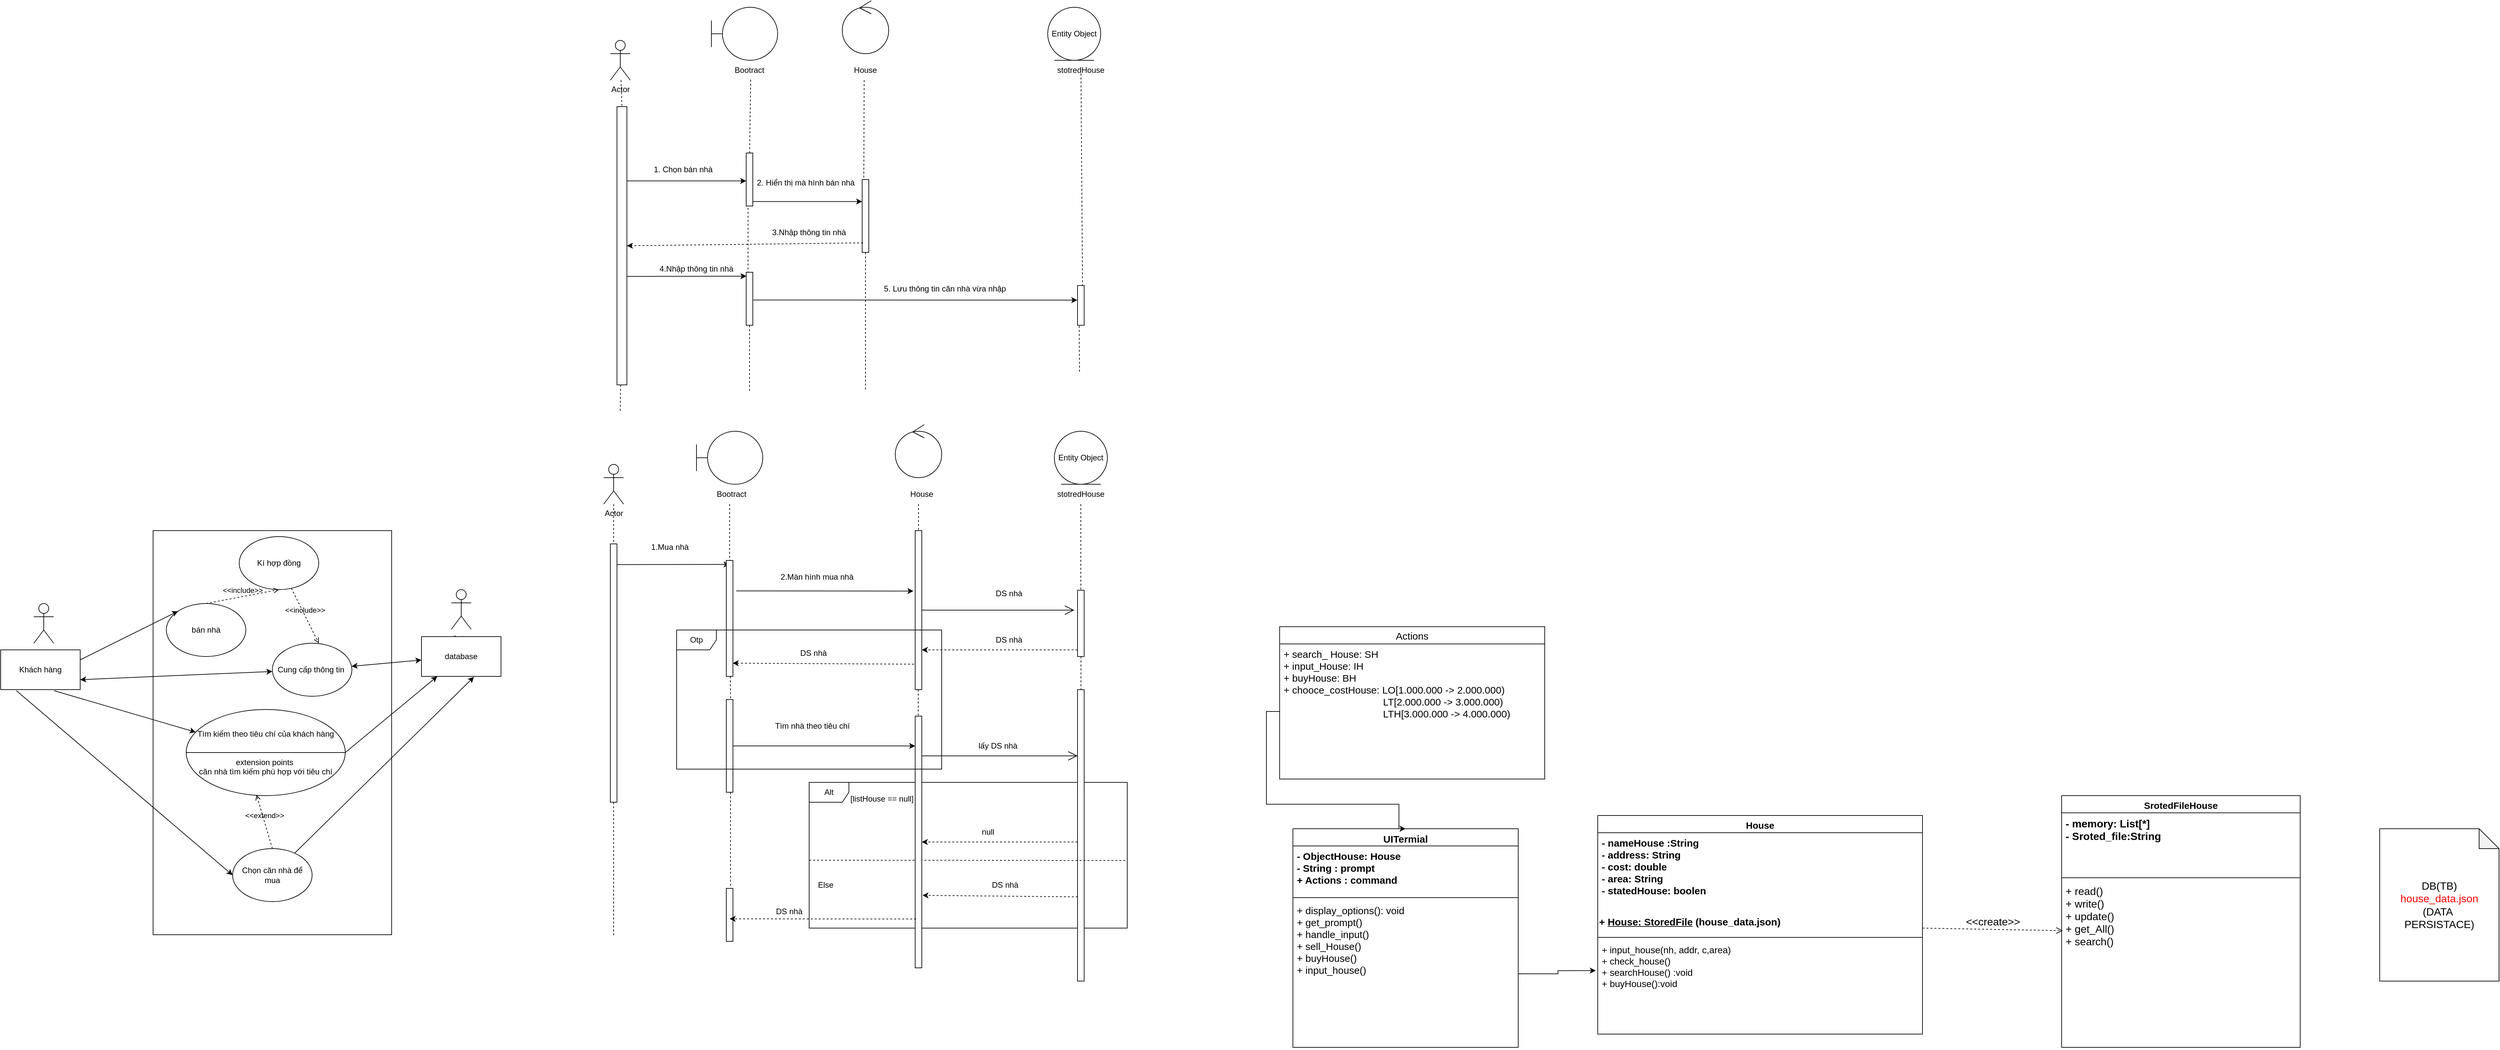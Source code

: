 <mxfile version="16.5.1" type="device"><diagram id="DfaEO_mbXWtg_4V5qBiW" name="Trang-1"><mxGraphModel dx="2692" dy="641" grid="1" gridSize="10" guides="1" tooltips="1" connect="1" arrows="1" fold="1" page="1" pageScale="1" pageWidth="827" pageHeight="1169" math="0" shadow="0"><root><mxCell id="0"/><mxCell id="1" parent="0"/><mxCell id="paZyV_p1-ubbJEvUTXRe-78" value="Alt" style="shape=umlFrame;whiteSpace=wrap;html=1;" parent="1" vertex="1"><mxGeometry x="200" y="1220" width="480" height="220" as="geometry"/></mxCell><mxCell id="5Yi783KH5otJPuICmE0c-2" style="edgeStyle=none;rounded=0;orthogonalLoop=1;jettySize=auto;html=1;entryX=0.25;entryY=0;entryDx=0;entryDy=0;dashed=1;endArrow=none;endFill=0;" parent="1" target="paZyV_p1-ubbJEvUTXRe-18" edge="1"><mxGeometry relative="1" as="geometry"><mxPoint x="283" y="160" as="sourcePoint"/></mxGeometry></mxCell><mxCell id="5Yi783KH5otJPuICmE0c-4" style="edgeStyle=none;rounded=0;orthogonalLoop=1;jettySize=auto;html=1;entryX=0.75;entryY=0;entryDx=0;entryDy=0;dashed=1;endArrow=none;endFill=0;" parent="1" target="paZyV_p1-ubbJEvUTXRe-28" edge="1"><mxGeometry relative="1" as="geometry"><mxPoint x="610.214" y="150" as="sourcePoint"/></mxGeometry></mxCell><mxCell id="5Yi783KH5otJPuICmE0c-1" style="rounded=0;orthogonalLoop=1;jettySize=auto;html=1;entryX=0.5;entryY=0;entryDx=0;entryDy=0;endArrow=none;endFill=0;dashed=1;" parent="1" source="paZyV_p1-ubbJEvUTXRe-4" target="paZyV_p1-ubbJEvUTXRe-5" edge="1"><mxGeometry relative="1" as="geometry"/></mxCell><mxCell id="paZyV_p1-ubbJEvUTXRe-4" value="Actor" style="shape=umlActor;verticalLabelPosition=bottom;verticalAlign=top;html=1;" parent="1" vertex="1"><mxGeometry x="-100" y="100" width="30" height="60" as="geometry"/></mxCell><mxCell id="5Yi783KH5otJPuICmE0c-24" style="edgeStyle=none;rounded=0;orthogonalLoop=1;jettySize=auto;html=1;dashed=1;startArrow=none;startFill=0;endArrow=none;endFill=0;" parent="1" source="paZyV_p1-ubbJEvUTXRe-5" edge="1"><mxGeometry relative="1" as="geometry"><mxPoint x="-85" y="660" as="targetPoint"/></mxGeometry></mxCell><mxCell id="paZyV_p1-ubbJEvUTXRe-5" value="" style="rounded=0;whiteSpace=wrap;html=1;" parent="1" vertex="1"><mxGeometry x="-90" y="200" width="15" height="420" as="geometry"/></mxCell><mxCell id="paZyV_p1-ubbJEvUTXRe-10" value="" style="endArrow=none;dashed=1;html=1;rounded=0;exitX=0.593;exitY=0.99;exitDx=0;exitDy=0;entryX=0.5;entryY=0;entryDx=0;entryDy=0;exitPerimeter=0;" parent="1" edge="1"><mxGeometry width="50" height="50" relative="1" as="geometry"><mxPoint x="111.8" y="159.2" as="sourcePoint"/><mxPoint x="110" y="280" as="targetPoint"/></mxGeometry></mxCell><mxCell id="paZyV_p1-ubbJEvUTXRe-14" value="" style="endArrow=classic;html=1;rounded=0;exitX=0.98;exitY=0.267;exitDx=0;exitDy=0;exitPerimeter=0;" parent="1" source="paZyV_p1-ubbJEvUTXRe-5" target="5Yi783KH5otJPuICmE0c-20" edge="1"><mxGeometry width="50" height="50" relative="1" as="geometry"><mxPoint x="310" y="320" as="sourcePoint"/><mxPoint x="90" y="309" as="targetPoint"/></mxGeometry></mxCell><mxCell id="paZyV_p1-ubbJEvUTXRe-15" value="1. Chọn bán nhà" style="text;html=1;strokeColor=none;fillColor=none;align=center;verticalAlign=middle;whiteSpace=wrap;rounded=0;" parent="1" vertex="1"><mxGeometry x="-40" y="280" width="100" height="30" as="geometry"/></mxCell><mxCell id="paZyV_p1-ubbJEvUTXRe-17" value="" style="endArrow=classic;html=1;rounded=0;exitX=0.92;exitY=0.915;exitDx=0;exitDy=0;entryX=0;entryY=0.302;entryDx=0;entryDy=0;exitPerimeter=0;entryPerimeter=0;" parent="1" source="5Yi783KH5otJPuICmE0c-20" target="paZyV_p1-ubbJEvUTXRe-18" edge="1"><mxGeometry width="50" height="50" relative="1" as="geometry"><mxPoint x="116.6" y="352.93" as="sourcePoint"/><mxPoint x="250" y="310" as="targetPoint"/></mxGeometry></mxCell><mxCell id="5Yi783KH5otJPuICmE0c-3" style="edgeStyle=none;rounded=0;orthogonalLoop=1;jettySize=auto;html=1;dashed=1;endArrow=none;endFill=0;" parent="1" source="paZyV_p1-ubbJEvUTXRe-18" edge="1"><mxGeometry relative="1" as="geometry"><mxPoint x="285" y="630" as="targetPoint"/></mxGeometry></mxCell><mxCell id="paZyV_p1-ubbJEvUTXRe-18" value="" style="rounded=0;whiteSpace=wrap;html=1;" parent="1" vertex="1"><mxGeometry x="280" y="310" width="10" height="110" as="geometry"/></mxCell><mxCell id="paZyV_p1-ubbJEvUTXRe-19" value="2. Hiển thị mà hình bán nhà" style="text;html=1;strokeColor=none;fillColor=none;align=center;verticalAlign=middle;whiteSpace=wrap;rounded=0;" parent="1" vertex="1"><mxGeometry x="120" y="300" width="150" height="30" as="geometry"/></mxCell><mxCell id="paZyV_p1-ubbJEvUTXRe-20" value="" style="endArrow=classic;html=1;rounded=0;exitX=0.14;exitY=0.869;exitDx=0;exitDy=0;exitPerimeter=0;dashed=1;entryX=1;entryY=0.5;entryDx=0;entryDy=0;" parent="1" source="paZyV_p1-ubbJEvUTXRe-18" target="paZyV_p1-ubbJEvUTXRe-5" edge="1"><mxGeometry width="50" height="50" relative="1" as="geometry"><mxPoint x="200" y="360" as="sourcePoint"/><mxPoint x="120" y="406" as="targetPoint"/></mxGeometry></mxCell><mxCell id="paZyV_p1-ubbJEvUTXRe-21" value="3.Nhập thông tin nhà" style="text;html=1;strokeColor=none;fillColor=none;align=center;verticalAlign=middle;whiteSpace=wrap;rounded=0;" parent="1" vertex="1"><mxGeometry x="140" y="375" width="120" height="30" as="geometry"/></mxCell><mxCell id="paZyV_p1-ubbJEvUTXRe-22" value="" style="endArrow=classic;html=1;rounded=0;exitX=0.98;exitY=0.61;exitDx=0;exitDy=0;exitPerimeter=0;entryX=0.04;entryY=0.533;entryDx=0;entryDy=0;entryPerimeter=0;" parent="1" source="paZyV_p1-ubbJEvUTXRe-5" edge="1"><mxGeometry width="50" height="50" relative="1" as="geometry"><mxPoint x="200" y="350" as="sourcePoint"/><mxPoint x="105.4" y="455.89" as="targetPoint"/></mxGeometry></mxCell><mxCell id="paZyV_p1-ubbJEvUTXRe-23" value="4.Nhập thông tin nhà" style="text;html=1;strokeColor=none;fillColor=none;align=center;verticalAlign=middle;whiteSpace=wrap;rounded=0;" parent="1" vertex="1"><mxGeometry x="-30" y="430" width="120" height="30" as="geometry"/></mxCell><mxCell id="paZyV_p1-ubbJEvUTXRe-24" value="" style="endArrow=classic;html=1;rounded=0;exitX=1.08;exitY=0.642;exitDx=0;exitDy=0;exitPerimeter=0;entryX=-0.04;entryY=0.367;entryDx=0;entryDy=0;entryPerimeter=0;" parent="1" target="paZyV_p1-ubbJEvUTXRe-28" edge="1"><mxGeometry width="50" height="50" relative="1" as="geometry"><mxPoint x="115.8" y="491.86" as="sourcePoint"/><mxPoint x="250" y="300" as="targetPoint"/></mxGeometry></mxCell><mxCell id="paZyV_p1-ubbJEvUTXRe-28" value="" style="rounded=0;whiteSpace=wrap;html=1;" parent="1" vertex="1"><mxGeometry x="605" y="470" width="10" height="60" as="geometry"/></mxCell><mxCell id="paZyV_p1-ubbJEvUTXRe-29" value="5. Lưu thông tin căn nhà vừa nhập" style="text;html=1;strokeColor=none;fillColor=none;align=center;verticalAlign=middle;whiteSpace=wrap;rounded=0;" parent="1" vertex="1"><mxGeometry x="300" y="460" width="210" height="30" as="geometry"/></mxCell><mxCell id="5Yi783KH5otJPuICmE0c-8" value="" style="edgeStyle=none;rounded=0;orthogonalLoop=1;jettySize=auto;html=1;dashed=1;endArrow=none;endFill=0;" parent="1" source="paZyV_p1-ubbJEvUTXRe-32" target="paZyV_p1-ubbJEvUTXRe-34" edge="1"><mxGeometry relative="1" as="geometry"/></mxCell><mxCell id="paZyV_p1-ubbJEvUTXRe-32" value="Actor" style="shape=umlActor;verticalLabelPosition=bottom;verticalAlign=top;html=1;" parent="1" vertex="1"><mxGeometry x="-110" y="740" width="30" height="60" as="geometry"/></mxCell><mxCell id="5Yi783KH5otJPuICmE0c-10" style="edgeStyle=none;rounded=0;orthogonalLoop=1;jettySize=auto;html=1;entryX=0.5;entryY=0;entryDx=0;entryDy=0;dashed=1;endArrow=none;endFill=0;" parent="1" target="paZyV_p1-ubbJEvUTXRe-36" edge="1"><mxGeometry relative="1" as="geometry"><mxPoint x="80" y="800" as="sourcePoint"/></mxGeometry></mxCell><mxCell id="5Yi783KH5otJPuICmE0c-9" style="edgeStyle=none;rounded=0;orthogonalLoop=1;jettySize=auto;html=1;dashed=1;endArrow=none;endFill=0;" parent="1" source="paZyV_p1-ubbJEvUTXRe-34" edge="1"><mxGeometry relative="1" as="geometry"><mxPoint x="-95" y="1450.8" as="targetPoint"/></mxGeometry></mxCell><mxCell id="paZyV_p1-ubbJEvUTXRe-34" value="" style="rounded=0;whiteSpace=wrap;html=1;" parent="1" vertex="1"><mxGeometry x="-100" y="860" width="10" height="390" as="geometry"/></mxCell><mxCell id="paZyV_p1-ubbJEvUTXRe-35" value="" style="endArrow=classic;html=1;rounded=0;exitX=0.94;exitY=0.08;exitDx=0;exitDy=0;exitPerimeter=0;" parent="1" source="paZyV_p1-ubbJEvUTXRe-34" edge="1"><mxGeometry width="50" height="50" relative="1" as="geometry"><mxPoint x="190" y="920" as="sourcePoint"/><mxPoint x="80" y="891" as="targetPoint"/></mxGeometry></mxCell><mxCell id="5Yi783KH5otJPuICmE0c-28" style="edgeStyle=none;rounded=0;orthogonalLoop=1;jettySize=auto;html=1;entryX=0.64;entryY=0.007;entryDx=0;entryDy=0;entryPerimeter=0;startArrow=none;startFill=0;endArrow=none;endFill=0;dashed=1;" parent="1" source="paZyV_p1-ubbJEvUTXRe-36" target="paZyV_p1-ubbJEvUTXRe-60" edge="1"><mxGeometry relative="1" as="geometry"/></mxCell><mxCell id="paZyV_p1-ubbJEvUTXRe-36" value="" style="rounded=0;whiteSpace=wrap;html=1;" parent="1" vertex="1"><mxGeometry x="75" y="885" width="10" height="175" as="geometry"/></mxCell><mxCell id="paZyV_p1-ubbJEvUTXRe-37" value="1.Mua nhà" style="text;html=1;strokeColor=none;fillColor=none;align=center;verticalAlign=middle;whiteSpace=wrap;rounded=0;" parent="1" vertex="1"><mxGeometry x="-40" y="850" width="60" height="30" as="geometry"/></mxCell><mxCell id="5Yi783KH5otJPuICmE0c-12" style="edgeStyle=none;rounded=0;orthogonalLoop=1;jettySize=auto;html=1;dashed=1;startArrow=none;startFill=0;endArrow=none;endFill=0;" parent="1" target="paZyV_p1-ubbJEvUTXRe-40" edge="1"><mxGeometry relative="1" as="geometry"><mxPoint x="365" y="800" as="sourcePoint"/></mxGeometry></mxCell><mxCell id="paZyV_p1-ubbJEvUTXRe-39" value="" style="endArrow=classic;html=1;rounded=0;entryX=-0.26;entryY=0.38;entryDx=0;entryDy=0;entryPerimeter=0;" parent="1" target="paZyV_p1-ubbJEvUTXRe-40" edge="1"><mxGeometry width="50" height="50" relative="1" as="geometry"><mxPoint x="90" y="931" as="sourcePoint"/><mxPoint x="280" y="950" as="targetPoint"/></mxGeometry></mxCell><mxCell id="5Yi783KH5otJPuICmE0c-14" style="edgeStyle=none;rounded=0;orthogonalLoop=1;jettySize=auto;html=1;dashed=1;startArrow=none;startFill=0;endArrow=classic;endFill=1;exitX=-0.18;exitY=0.84;exitDx=0;exitDy=0;exitPerimeter=0;entryX=0.96;entryY=0.886;entryDx=0;entryDy=0;entryPerimeter=0;" parent="1" source="paZyV_p1-ubbJEvUTXRe-40" target="paZyV_p1-ubbJEvUTXRe-36" edge="1"><mxGeometry relative="1" as="geometry"><mxPoint x="90" y="1046" as="targetPoint"/></mxGeometry></mxCell><mxCell id="5Yi783KH5otJPuICmE0c-30" style="edgeStyle=none;rounded=0;orthogonalLoop=1;jettySize=auto;html=1;entryX=0.46;entryY=-0.002;entryDx=0;entryDy=0;entryPerimeter=0;dashed=1;startArrow=none;startFill=0;endArrow=none;endFill=0;" parent="1" source="paZyV_p1-ubbJEvUTXRe-40" target="paZyV_p1-ubbJEvUTXRe-83" edge="1"><mxGeometry relative="1" as="geometry"/></mxCell><mxCell id="paZyV_p1-ubbJEvUTXRe-40" value="" style="rounded=0;whiteSpace=wrap;html=1;" parent="1" vertex="1"><mxGeometry x="360" y="840" width="10" height="240" as="geometry"/></mxCell><mxCell id="paZyV_p1-ubbJEvUTXRe-41" value="2.Màn hình mua nhà" style="text;html=1;strokeColor=none;fillColor=none;align=center;verticalAlign=middle;whiteSpace=wrap;rounded=0;" parent="1" vertex="1"><mxGeometry x="152.5" y="895" width="117.5" height="30" as="geometry"/></mxCell><mxCell id="5Yi783KH5otJPuICmE0c-16" style="edgeStyle=none;rounded=0;orthogonalLoop=1;jettySize=auto;html=1;entryX=0.5;entryY=0;entryDx=0;entryDy=0;entryPerimeter=0;dashed=1;startArrow=none;startFill=0;endArrow=none;endFill=0;" parent="1" target="paZyV_p1-ubbJEvUTXRe-47" edge="1"><mxGeometry relative="1" as="geometry"><mxPoint x="610" y="800" as="sourcePoint"/></mxGeometry></mxCell><mxCell id="5Yi783KH5otJPuICmE0c-11" style="edgeStyle=none;rounded=0;orthogonalLoop=1;jettySize=auto;html=1;entryX=1;entryY=0.75;entryDx=0;entryDy=0;dashed=1;endArrow=classic;endFill=1;" parent="1" source="paZyV_p1-ubbJEvUTXRe-47" target="paZyV_p1-ubbJEvUTXRe-40" edge="1"><mxGeometry relative="1" as="geometry"/></mxCell><mxCell id="5Yi783KH5otJPuICmE0c-29" style="edgeStyle=none;rounded=0;orthogonalLoop=1;jettySize=auto;html=1;entryX=0.52;entryY=0.004;entryDx=0;entryDy=0;entryPerimeter=0;dashed=1;startArrow=none;startFill=0;endArrow=none;endFill=0;" parent="1" source="paZyV_p1-ubbJEvUTXRe-47" target="paZyV_p1-ubbJEvUTXRe-75" edge="1"><mxGeometry relative="1" as="geometry"/></mxCell><mxCell id="paZyV_p1-ubbJEvUTXRe-47" value="" style="html=1;points=[];perimeter=orthogonalPerimeter;" parent="1" vertex="1"><mxGeometry x="605" y="930" width="10" height="100" as="geometry"/></mxCell><mxCell id="paZyV_p1-ubbJEvUTXRe-48" value="lấy DS nhà" style="text;html=1;strokeColor=none;fillColor=none;align=center;verticalAlign=middle;whiteSpace=wrap;rounded=0;" parent="1" vertex="1"><mxGeometry x="440" y="1150" width="90" height="30" as="geometry"/></mxCell><mxCell id="paZyV_p1-ubbJEvUTXRe-50" value="DS nhà&amp;nbsp;" style="text;html=1;strokeColor=none;fillColor=none;align=center;verticalAlign=middle;whiteSpace=wrap;rounded=0;" parent="1" vertex="1"><mxGeometry x="440" y="1360" width="115" height="30" as="geometry"/></mxCell><mxCell id="paZyV_p1-ubbJEvUTXRe-68" style="edgeStyle=none;rounded=0;orthogonalLoop=1;jettySize=auto;html=1;" parent="1" source="paZyV_p1-ubbJEvUTXRe-60" target="paZyV_p1-ubbJEvUTXRe-83" edge="1"><mxGeometry relative="1" as="geometry"/></mxCell><mxCell id="5Yi783KH5otJPuICmE0c-33" style="edgeStyle=none;rounded=0;orthogonalLoop=1;jettySize=auto;html=1;dashed=1;startArrow=none;startFill=0;endArrow=none;endFill=0;entryX=0.64;entryY=-0.05;entryDx=0;entryDy=0;entryPerimeter=0;" parent="1" source="paZyV_p1-ubbJEvUTXRe-60" target="5Yi783KH5otJPuICmE0c-32" edge="1"><mxGeometry relative="1" as="geometry"><mxPoint x="80" y="1370" as="targetPoint"/></mxGeometry></mxCell><mxCell id="paZyV_p1-ubbJEvUTXRe-60" value="" style="html=1;points=[];perimeter=orthogonalPerimeter;" parent="1" vertex="1"><mxGeometry x="75" y="1095" width="10" height="140" as="geometry"/></mxCell><mxCell id="paZyV_p1-ubbJEvUTXRe-71" value="Tìm nhà theo tiêu chí" style="text;html=1;strokeColor=none;fillColor=none;align=center;verticalAlign=middle;whiteSpace=wrap;rounded=0;" parent="1" vertex="1"><mxGeometry x="140" y="1120" width="130" height="30" as="geometry"/></mxCell><mxCell id="paZyV_p1-ubbJEvUTXRe-73" value="" style="endArrow=open;endFill=1;endSize=12;html=1;rounded=0;exitX=1;exitY=0.5;exitDx=0;exitDy=0;" parent="1" source="paZyV_p1-ubbJEvUTXRe-40" edge="1"><mxGeometry width="160" relative="1" as="geometry"><mxPoint x="140" y="1160" as="sourcePoint"/><mxPoint x="600" y="960" as="targetPoint"/></mxGeometry></mxCell><mxCell id="paZyV_p1-ubbJEvUTXRe-74" value="" style="endArrow=open;endFill=1;endSize=12;html=1;rounded=0;" parent="1" source="paZyV_p1-ubbJEvUTXRe-83" target="paZyV_p1-ubbJEvUTXRe-75" edge="1"><mxGeometry width="160" relative="1" as="geometry"><mxPoint x="140" y="1160" as="sourcePoint"/><mxPoint x="590" y="1080" as="targetPoint"/><Array as="points"><mxPoint x="390" y="1180"/></Array></mxGeometry></mxCell><mxCell id="paZyV_p1-ubbJEvUTXRe-87" style="edgeStyle=none;rounded=0;orthogonalLoop=1;jettySize=auto;html=1;dashed=1;" parent="1" source="paZyV_p1-ubbJEvUTXRe-75" target="paZyV_p1-ubbJEvUTXRe-83" edge="1"><mxGeometry relative="1" as="geometry"><mxPoint x="370.2" y="1269.6" as="targetPoint"/><Array as="points"><mxPoint x="420" y="1310"/></Array></mxGeometry></mxCell><mxCell id="paZyV_p1-ubbJEvUTXRe-75" value="" style="html=1;points=[];perimeter=orthogonalPerimeter;" parent="1" vertex="1"><mxGeometry x="605" y="1080" width="10" height="440" as="geometry"/></mxCell><mxCell id="paZyV_p1-ubbJEvUTXRe-76" value="&amp;nbsp;DS nhà" style="text;html=1;strokeColor=none;fillColor=none;align=center;verticalAlign=middle;whiteSpace=wrap;rounded=0;" parent="1" vertex="1"><mxGeometry x="455" y="920" width="90" height="30" as="geometry"/></mxCell><mxCell id="paZyV_p1-ubbJEvUTXRe-79" value="" style="endArrow=none;dashed=1;html=1;rounded=0;exitX=0;exitY=0.534;exitDx=0;exitDy=0;exitPerimeter=0;entryX=1.001;entryY=0.536;entryDx=0;entryDy=0;entryPerimeter=0;" parent="1" source="paZyV_p1-ubbJEvUTXRe-78" target="paZyV_p1-ubbJEvUTXRe-78" edge="1"><mxGeometry width="50" height="50" relative="1" as="geometry"><mxPoint x="190" y="990" as="sourcePoint"/><mxPoint x="510" y="1217" as="targetPoint"/></mxGeometry></mxCell><mxCell id="paZyV_p1-ubbJEvUTXRe-81" value="Else" style="text;html=1;strokeColor=none;fillColor=none;align=center;verticalAlign=middle;whiteSpace=wrap;rounded=0;" parent="1" vertex="1"><mxGeometry x="200" y="1360" width="50" height="30" as="geometry"/></mxCell><mxCell id="paZyV_p1-ubbJEvUTXRe-83" value="" style="html=1;points=[];perimeter=orthogonalPerimeter;" parent="1" vertex="1"><mxGeometry x="360" y="1120" width="10" height="380" as="geometry"/></mxCell><mxCell id="paZyV_p1-ubbJEvUTXRe-85" value="&amp;nbsp;DS nhà" style="text;html=1;strokeColor=none;fillColor=none;align=center;verticalAlign=middle;whiteSpace=wrap;rounded=0;" parent="1" vertex="1"><mxGeometry x="470" y="990" width="60" height="30" as="geometry"/></mxCell><mxCell id="paZyV_p1-ubbJEvUTXRe-88" value="null" style="text;html=1;strokeColor=none;fillColor=none;align=center;verticalAlign=middle;whiteSpace=wrap;rounded=0;" parent="1" vertex="1"><mxGeometry x="440" y="1280" width="60" height="30" as="geometry"/></mxCell><mxCell id="paZyV_p1-ubbJEvUTXRe-97" style="edgeStyle=none;rounded=0;orthogonalLoop=1;jettySize=auto;html=1;entryX=1.1;entryY=0.712;entryDx=0;entryDy=0;entryPerimeter=0;dashed=1;exitX=0.04;exitY=0.711;exitDx=0;exitDy=0;exitPerimeter=0;" parent="1" source="paZyV_p1-ubbJEvUTXRe-75" target="paZyV_p1-ubbJEvUTXRe-83" edge="1"><mxGeometry relative="1" as="geometry"><mxPoint x="600" y="1390" as="sourcePoint"/><mxPoint x="379.4" y="1390.0" as="targetPoint"/></mxGeometry></mxCell><mxCell id="paZyV_p1-ubbJEvUTXRe-98" value="[listHouse == null]" style="text;html=1;strokeColor=none;fillColor=none;align=center;verticalAlign=middle;whiteSpace=wrap;rounded=0;" parent="1" vertex="1"><mxGeometry x="190" y="1230" width="240" height="30" as="geometry"/></mxCell><mxCell id="5Yi783KH5otJPuICmE0c-6" value="" style="endArrow=none;dashed=1;html=1;rounded=0;entryX=0.25;entryY=1;entryDx=0;entryDy=0;" parent="1" target="paZyV_p1-ubbJEvUTXRe-28" edge="1"><mxGeometry width="50" height="50" relative="1" as="geometry"><mxPoint x="608" y="600" as="sourcePoint"/><mxPoint x="390" y="260" as="targetPoint"/></mxGeometry></mxCell><mxCell id="5Yi783KH5otJPuICmE0c-15" value="&amp;nbsp;DS nhà" style="text;html=1;strokeColor=none;fillColor=none;align=center;verticalAlign=middle;whiteSpace=wrap;rounded=0;" parent="1" vertex="1"><mxGeometry x="175" y="1010" width="60" height="30" as="geometry"/></mxCell><mxCell id="5Yi783KH5otJPuICmE0c-20" value="" style="html=1;points=[];perimeter=orthogonalPerimeter;" parent="1" vertex="1"><mxGeometry x="105" y="270" width="10" height="80" as="geometry"/></mxCell><mxCell id="5Yi783KH5otJPuICmE0c-21" value="" style="endArrow=none;dashed=1;html=1;rounded=0;exitX=0.28;exitY=1.035;exitDx=0;exitDy=0;exitPerimeter=0;" parent="1" source="5Yi783KH5otJPuICmE0c-20" target="5Yi783KH5otJPuICmE0c-22" edge="1"><mxGeometry width="50" height="50" relative="1" as="geometry"><mxPoint x="190" y="570" as="sourcePoint"/><mxPoint x="108" y="430" as="targetPoint"/></mxGeometry></mxCell><mxCell id="5Yi783KH5otJPuICmE0c-23" style="edgeStyle=none;rounded=0;orthogonalLoop=1;jettySize=auto;html=1;dashed=1;startArrow=none;startFill=0;endArrow=none;endFill=0;" parent="1" source="5Yi783KH5otJPuICmE0c-22" edge="1"><mxGeometry relative="1" as="geometry"><mxPoint x="110" y="630" as="targetPoint"/></mxGeometry></mxCell><mxCell id="5Yi783KH5otJPuICmE0c-22" value="" style="html=1;points=[];perimeter=orthogonalPerimeter;" parent="1" vertex="1"><mxGeometry x="105" y="450" width="10" height="80" as="geometry"/></mxCell><mxCell id="5Yi783KH5otJPuICmE0c-32" value="" style="html=1;points=[];perimeter=orthogonalPerimeter;" parent="1" vertex="1"><mxGeometry x="75" y="1380" width="10" height="80" as="geometry"/></mxCell><mxCell id="5Yi783KH5otJPuICmE0c-36" value="Otp" style="shape=umlFrame;whiteSpace=wrap;html=1;" parent="1" vertex="1"><mxGeometry y="990" width="400" height="210" as="geometry"/></mxCell><mxCell id="5Yi783KH5otJPuICmE0c-38" style="edgeStyle=none;rounded=0;orthogonalLoop=1;jettySize=auto;html=1;dashed=1;exitX=0.14;exitY=0.806;exitDx=0;exitDy=0;exitPerimeter=0;" parent="1" source="paZyV_p1-ubbJEvUTXRe-83" edge="1"><mxGeometry relative="1" as="geometry"><mxPoint x="615.4" y="1402.84" as="sourcePoint"/><mxPoint x="80" y="1426" as="targetPoint"/></mxGeometry></mxCell><mxCell id="5Yi783KH5otJPuICmE0c-39" value="DS nhà" style="text;html=1;strokeColor=none;fillColor=none;align=center;verticalAlign=middle;whiteSpace=wrap;rounded=0;" parent="1" vertex="1"><mxGeometry x="140" y="1400" width="60" height="30" as="geometry"/></mxCell><mxCell id="Ozqk53l37KMg_ZanoYxt-2" value="" style="shape=umlBoundary;whiteSpace=wrap;html=1;" parent="1" vertex="1"><mxGeometry x="52.5" y="50" width="100" height="80" as="geometry"/></mxCell><mxCell id="Ozqk53l37KMg_ZanoYxt-3" value="Bootract" style="text;html=1;strokeColor=none;fillColor=none;align=center;verticalAlign=middle;whiteSpace=wrap;rounded=0;" parent="1" vertex="1"><mxGeometry x="80" y="130" width="60" height="30" as="geometry"/></mxCell><mxCell id="Ozqk53l37KMg_ZanoYxt-4" value="" style="ellipse;shape=umlControl;whiteSpace=wrap;html=1;" parent="1" vertex="1"><mxGeometry x="250" y="40" width="70" height="80" as="geometry"/></mxCell><mxCell id="Ozqk53l37KMg_ZanoYxt-5" value="&lt;span style=&quot;color: rgba(0 , 0 , 0 , 0) ; font-family: monospace ; font-size: 0px&quot;&gt;%3CmxGraphModel%3E%3Croot%3E%3CmxCell%20id%3D%220%22%2F%3E%3CmxCell%20id%3D%221%22%20parent%3D%220%22%2F%3E%3CmxCell%20id%3D%222%22%20value%3D%22House%22%20style%3D%22swimlane%3BfontStyle%3D1%3Balign%3Dcenter%3BverticalAlign%3Dtop%3BchildLayout%3DstackLayout%3Bhorizontal%3D1%3BstartSize%3D26%3BhorizontalStack%3D0%3BresizeParent%3D1%3BresizeParentMax%3D0%3BresizeLast%3D0%3Bcollapsible%3D1%3BmarginBottom%3D0%3BfontSize%3D14%3B%22%20vertex%3D%221%22%20parent%3D%221%22%3E%3CmxGeometry%20x%3D%221390%22%20y%3D%221270%22%20width%3D%22490%22%20height%3D%22330%22%20as%3D%22geometry%22%2F%3E%3C%2FmxCell%3E%3CmxCell%20id%3D%223%22%20value%3D%22-%20nameHouse%20%3AString%26%2310%3B-%20address%3A%20String%26%2310%3B-%20cost%3A%20double%26%2310%3B-%20area%3A%20String%26%2310%3B-%20statedHouse%3A%20boolen%22%20style%3D%22text%3BstrokeColor%3Dnone%3BfillColor%3Dnone%3Balign%3Dleft%3BverticalAlign%3Dtop%3BspacingLeft%3D4%3BspacingRight%3D4%3Boverflow%3Dhidden%3Brotatable%3D0%3Bpoints%3D%5B%5B0%2C0.5%5D%2C%5B1%2C0.5%5D%5D%3BportConstraint%3Deastwest%3BfontStyle%3D1%3BfontSize%3D15%3B%22%20vertex%3D%221%22%20parent%3D%222%22%3E%3CmxGeometry%20y%3D%2226%22%20width%3D%22490%22%20height%3D%22114%22%20as%3D%22geometry%22%2F%3E%3C%2FmxCell%3E%3CmxCell%20id%3D%224%22%20value%3D%22%26lt%3Bspan%20style%3D%26quot%3Bfont-weight%3A%20700%26quot%3B%26gt%3B%2B%20%26lt%3Bu%26gt%3BHouse%3A%20StoredFile%26lt%3B%2Fu%26gt%3B%20(house_data.json)%26lt%3B%2Fspan%26gt%3B%22%20style%3D%22text%3Bhtml%3D1%3BstrokeColor%3Dnone%3BfillColor%3Dnone%3Balign%3Dleft%3BverticalAlign%3Dmiddle%3BwhiteSpace%3Dwrap%3Brounded%3D0%3BfontSize%3D15%3B%22%20vertex%3D%221%22%20parent%3D%222%22%3E%3CmxGeometry%20y%3D%22140%22%20width%3D%22490%22%20height%3D%2240%22%20as%3D%22geometry%22%2F%3E%3C%2FmxCell%3E%3CmxCell%20id%3D%225%22%20value%3D%22%22%20style%3D%22line%3BstrokeWidth%3D1%3BfillColor%3Dnone%3Balign%3Dleft%3BverticalAlign%3Dmiddle%3BspacingTop%3D-1%3BspacingLeft%3D3%3BspacingRight%3D3%3Brotatable%3D0%3BlabelPosition%3Dright%3Bpoints%3D%5B%5D%3BportConstraint%3Deastwest%3B%22%20vertex%3D%221%22%20parent%3D%222%22%3E%3CmxGeometry%20y%3D%22180%22%20width%3D%22490%22%20height%3D%228%22%20as%3D%22geometry%22%2F%3E%3C%2FmxCell%3E%3CmxCell%20id%3D%226%22%20value%3D%22%2B%20input_house(nh%2C%20addr%2C%20c%2Carea)%26%2310%3B%2B%20check_house()%26%2310%3B%2B%20searchHouse()%20%3Avoid%26%2310%3B%2B%20buyHouse()%3Avoid%22%20style%3D%22text%3BstrokeColor%3Dnone%3BfillColor%3Dnone%3Balign%3Dleft%3BverticalAlign%3Dtop%3BspacingLeft%3D4%3BspacingRight%3D4%3Boverflow%3Dhidden%3Brotatable%3D0%3Bpoints%3D%5B%5B0%2C0.5%5D%2C%5B1%2C0.5%5D%5D%3BportConstraint%3Deastwest%3BfontSize%3D14%3B%22%20vertex%3D%221%22%20parent%3D%222%22%3E%3CmxGeometry%20y%3D%22188%22%20width%3D%22490%22%20height%3D%22142%22%20as%3D%22geometry%22%2F%3E%3C%2FmxCell%3E%3CmxCell%20id%3D%227%22%20value%3D%22UITermial%22%20style%3D%22swimlane%3BfontStyle%3D1%3Balign%3Dcenter%3BverticalAlign%3Dtop%3BchildLayout%3DstackLayout%3Bhorizontal%3D1%3BstartSize%3D26%3BhorizontalStack%3D0%3BresizeParent%3D1%3BresizeParentMax%3D0%3BresizeLast%3D0%3Bcollapsible%3D1%3BmarginBottom%3D0%3BfontSize%3D15%3B%22%20vertex%3D%221%22%20parent%3D%221%22%3E%3CmxGeometry%20x%3D%22930%22%20y%3D%221290%22%20width%3D%22340%22%20height%3D%22330%22%20as%3D%22geometry%22%2F%3E%3C%2FmxCell%3E%3CmxCell%20id%3D%228%22%20value%3D%22-%20ObjectHouse%3A%20House%26%2310%3B-%20String%20%3A%20prompt%26%2310%3B%2B%20Actions%20%3A%20command%22%20style%3D%22text%3BstrokeColor%3Dnone%3BfillColor%3Dnone%3Balign%3Dleft%3BverticalAlign%3Dtop%3BspacingLeft%3D4%3BspacingRight%3D4%3Boverflow%3Dhidden%3Brotatable%3D0%3Bpoints%3D%5B%5B0%2C0.5%5D%2C%5B1%2C0.5%5D%5D%3BportConstraint%3Deastwest%3BfontSize%3D15%3BfontStyle%3D1%22%20vertex%3D%221%22%20parent%3D%227%22%3E%3CmxGeometry%20y%3D%2226%22%20width%3D%22340%22%20height%3D%2274%22%20as%3D%22geometry%22%2F%3E%3C%2FmxCell%3E%3CmxCell%20id%3D%229%22%20value%3D%22%22%20style%3D%22line%3BstrokeWidth%3D1%3BfillColor%3Dnone%3Balign%3Dleft%3BverticalAlign%3Dmiddle%3BspacingTop%3D-1%3BspacingLeft%3D3%3BspacingRight%3D3%3Brotatable%3D0%3BlabelPosition%3Dright%3Bpoints%3D%5B%5D%3BportConstraint%3Deastwest%3BfontSize%3D15%3B%22%20vertex%3D%221%22%20parent%3D%227%22%3E%3CmxGeometry%20y%3D%22100%22%20width%3D%22340%22%20height%3D%228%22%20as%3D%22geometry%22%2F%3E%3C%2FmxCell%3E%3CmxCell%20id%3D%2210%22%20value%3D%22%2B%20display_options()%3A%20void%26%2310%3B%2B%20get_prompt()%26%2310%3B%2B%20handle_input()%26%2310%3B%2B%20sell_House()%26%2310%3B%2B%20buyHouse()%26%2310%3B%2B%20input_house()%22%20style%3D%22text%3BstrokeColor%3Dnone%3BfillColor%3Dnone%3Balign%3Dleft%3BverticalAlign%3Dtop%3BspacingLeft%3D4%3BspacingRight%3D4%3Boverflow%3Dhidden%3Brotatable%3D0%3Bpoints%3D%5B%5B0%2C0.5%5D%2C%5B1%2C0.5%5D%5D%3BportConstraint%3Deastwest%3BfontSize%3D15%3B%22%20vertex%3D%221%22%20parent%3D%227%22%3E%3CmxGeometry%20y%3D%22108%22%20width%3D%22340%22%20height%3D%22222%22%20as%3D%22geometry%22%2F%3E%3C%2FmxCell%3E%3CmxCell%20id%3D%2211%22%20value%3D%22Actions%22%20style%3D%22swimlane%3BfontStyle%3D0%3BchildLayout%3DstackLayout%3Bhorizontal%3D1%3BstartSize%3D26%3BfillColor%3Dnone%3BhorizontalStack%3D0%3BresizeParent%3D1%3BresizeParentMax%3D0%3BresizeLast%3D0%3Bcollapsible%3D1%3BmarginBottom%3D0%3BfontSize%3D15%3B%22%20vertex%3D%221%22%20parent%3D%221%22%3E%3CmxGeometry%20x%3D%22910%22%20y%3D%22985%22%20width%3D%22400%22%20height%3D%22230%22%20as%3D%22geometry%22%2F%3E%3C%2FmxCell%3E%3CmxCell%20id%3D%2212%22%20value%3D%22%2B%20search_%20House%3A%20SH%26%2310%3B%2B%20input_House%3A%20IH%26%2310%3B%2B%20buyHouse%3A%20BH%26%2310%3B%2B%20chooce_costHouse%3A%20LO%5B1.000.000%20-%26gt%3B%202.000.000)%26%2310%3B%C2%A0%C2%A0%C2%A0%C2%A0%C2%A0%C2%A0%C2%A0%C2%A0%C2%A0%C2%A0%C2%A0%C2%A0%C2%A0%C2%A0%C2%A0%C2%A0%C2%A0%C2%A0%C2%A0%C2%A0%C2%A0%C2%A0%C2%A0%C2%A0%C2%A0%C2%A0%C2%A0%C2%A0%C2%A0%C2%A0%C2%A0%C2%A0%C2%A0%C2%A0%C2%A0%C2%A0LT%5B2.000.000%20-%26gt%3B%203.000.000)%26%2310%3B%C2%A0%C2%A0%C2%A0%C2%A0%C2%A0%C2%A0%C2%A0%C2%A0%C2%A0%C2%A0%C2%A0%C2%A0%C2%A0%C2%A0%C2%A0%C2%A0%C2%A0%C2%A0%C2%A0%C2%A0%C2%A0%C2%A0%C2%A0%C2%A0%C2%A0%C2%A0%C2%A0%C2%A0%C2%A0%C2%A0%C2%A0%C2%A0%C2%A0%C2%A0%C2%A0%C2%A0LTH%5B3.000.000%20-%26gt%3B%204.000.000)%22%20style%3D%22text%3BstrokeColor%3Dnone%3BfillColor%3Dnone%3Balign%3Dleft%3BverticalAlign%3Dtop%3BspacingLeft%3D4%3BspacingRight%3D4%3Boverflow%3Dhidden%3Brotatable%3D0%3Bpoints%3D%5B%5B0%2C0.5%5D%2C%5B1%2C0.5%5D%5D%3BportConstraint%3Deastwest%3BfontSize%3D15%3B%22%20vertex%3D%221%22%20parent%3D%2211%22%3E%3CmxGeometry%20y%3D%2226%22%20width%3D%22400%22%20height%3D%22204%22%20as%3D%22geometry%22%2F%3E%3C%2FmxCell%3E%3CmxCell%20id%3D%2213%22%20style%3D%22edgeStyle%3DorthogonalEdgeStyle%3Brounded%3D0%3BorthogonalLoop%3D1%3BjettySize%3Dauto%3Bhtml%3D1%3BentryX%3D0.5%3BentryY%3D0%3BentryDx%3D0%3BentryDy%3D0%3BfontSize%3D15%3B%22%20edge%3D%221%22%20source%3D%2212%22%20target%3D%227%22%20parent%3D%221%22%3E%3CmxGeometry%20relative%3D%221%22%20as%3D%22geometry%22%3E%3CArray%20as%3D%22points%22%3E%3CmxPoint%20x%3D%22890%22%20y%3D%221113%22%2F%3E%3CmxPoint%20x%3D%22890%22%20y%3D%221253%22%2F%3E%3CmxPoint%20x%3D%221090%22%20y%3D%221253%22%2F%3E%3C%2FArray%3E%3C%2FmxGeometry%3E%3C%2FmxCell%3E%3CmxCell%20id%3D%2214%22%20style%3D%22edgeStyle%3DorthogonalEdgeStyle%3Brounded%3D0%3BorthogonalLoop%3D1%3BjettySize%3Dauto%3Bhtml%3D1%3BentryX%3D-0.006%3BentryY%3D0.325%3BentryDx%3D0%3BentryDy%3D0%3BentryPerimeter%3D0%3BfontSize%3D14%3B%22%20edge%3D%221%22%20source%3D%2210%22%20target%3D%226%22%20parent%3D%221%22%3E%3CmxGeometry%20relative%3D%221%22%20as%3D%22geometry%22%2F%3E%3C%2FmxCell%3E%3CmxCell%20id%3D%2215%22%20value%3D%22SrotedFileHouse%22%20style%3D%22swimlane%3BfontStyle%3D1%3Balign%3Dcenter%3BverticalAlign%3Dtop%3BchildLayout%3DstackLayout%3Bhorizontal%3D1%3BstartSize%3D26%3BhorizontalStack%3D0%3BresizeParent%3D1%3BresizeParentMax%3D0%3BresizeLast%3D0%3Bcollapsible%3D1%3BmarginBottom%3D0%3BfontSize%3D14%3B%22%20vertex%3D%221%22%20parent%3D%221%22%3E%3CmxGeometry%20x%3D%222090%22%20y%3D%221240%22%20width%3D%22360%22%20height%3D%22380%22%20as%3D%22geometry%22%2F%3E%3C%2FmxCell%3E%3CmxCell%20id%3D%2216%22%20value%3D%22-%20memory%3A%20List%5B*%5D%26%2310%3B-%20Sroted_file%3AString%22%20style%3D%22text%3BstrokeColor%3Dnone%3BfillColor%3Dnone%3Balign%3Dleft%3BverticalAlign%3Dtop%3BspacingLeft%3D4%3BspacingRight%3D4%3Boverflow%3Dhidden%3Brotatable%3D0%3Bpoints%3D%5B%5B0%2C0.5%5D%2C%5B1%2C0.5%5D%5D%3BportConstraint%3Deastwest%3BfontSize%3D16%3BfontStyle%3D1%22%20vertex%3D%221%22%20parent%3D%2215%22%3E%3CmxGeometry%20y%3D%2226%22%20width%3D%22360%22%20height%3D%2294%22%20as%3D%22geometry%22%2F%3E%3C%2FmxCell%3E%3CmxCell%20id%3D%2217%22%20value%3D%22%22%20style%3D%22line%3BstrokeWidth%3D1%3BfillColor%3Dnone%3Balign%3Dleft%3BverticalAlign%3Dmiddle%3BspacingTop%3D-1%3BspacingLeft%3D3%3BspacingRight%3D3%3Brotatable%3D0%3BlabelPosition%3Dright%3Bpoints%3D%5B%5D%3BportConstraint%3Deastwest%3BfontSize%3D14%3B%22%20vertex%3D%221%22%20parent%3D%2215%22%3E%3CmxGeometry%20y%3D%22120%22%20width%3D%22360%22%20height%3D%228%22%20as%3D%22geometry%22%2F%3E%3C%2FmxCell%3E%3CmxCell%20id%3D%2218%22%20value%3D%22%2B%20read()%26%2310%3B%2B%20write()%26%2310%3B%2B%20update()%26%2310%3B%2B%20get_All()%26%2310%3B%2B%20search()%22%20style%3D%22text%3BstrokeColor%3Dnone%3BfillColor%3Dnone%3Balign%3Dleft%3BverticalAlign%3Dtop%3BspacingLeft%3D4%3BspacingRight%3D4%3Boverflow%3Dhidden%3Brotatable%3D0%3Bpoints%3D%5B%5B0%2C0.5%5D%2C%5B1%2C0.5%5D%5D%3BportConstraint%3Deastwest%3BfontSize%3D16%3B%22%20vertex%3D%221%22%20parent%3D%2215%22%3E%3CmxGeometry%20y%3D%22128%22%20width%3D%22360%22%20height%3D%22252%22%20as%3D%22geometry%22%2F%3E%3C%2FmxCell%3E%3CmxCell%20id%3D%2219%22%20value%3D%22%26amp%3Blt%3B%26amp%3Blt%3Bcreate%26amp%3Bgt%3B%26amp%3Bgt%3B%22%20style%3D%22html%3D1%3BverticalAlign%3Dbottom%3BendArrow%3Dopen%3Bdashed%3D1%3BendSize%3D8%3Brounded%3D0%3BfontSize%3D16%3BentryX%3D0.005%3BentryY%3D0.301%3BentryDx%3D0%3BentryDy%3D0%3BentryPerimeter%3D0%3BexitX%3D1%3BexitY%3D0.75%3BexitDx%3D0%3BexitDy%3D0%3B%22%20edge%3D%221%22%20source%3D%224%22%20target%3D%2218%22%20parent%3D%221%22%3E%3CmxGeometry%20relative%3D%221%22%20as%3D%22geometry%22%3E%3CmxPoint%20x%3D%221990%22%20y%3D%221380%22%20as%3D%22sourcePoint%22%2F%3E%3CmxPoint%20x%3D%221910%22%20y%3D%221380%22%20as%3D%22targetPoint%22%2F%3E%3C%2FmxGeometry%3E%3C%2FmxCell%3E%3CmxCell%20id%3D%2220%22%20value%3D%22DB(TB)%26lt%3Bbr%26gt%3B%26lt%3Bfont%20color%3D%26quot%3B%23ff0000%26quot%3B%26gt%3Bhouse_data.json%26lt%3B%2Ffont%26gt%3B%26lt%3Bbr%26gt%3B(DATA%26amp%3Bnbsp%3B%26lt%3Bbr%26gt%3BPERSISTACE)%22%20style%3D%22shape%3Dnote%3BwhiteSpace%3Dwrap%3Bhtml%3D1%3BbackgroundOutline%3D1%3BdarkOpacity%3D0.05%3BfontSize%3D16%3B%22%20vertex%3D%221%22%20parent%3D%221%22%3E%3CmxGeometry%20x%3D%222570%22%20y%3D%221290%22%20width%3D%22180%22%20height%3D%22230%22%20as%3D%22geometry%22%2F%3E%3C%2FmxCell%3E%3C%2Froot%3E%3C%2FmxGraphModel%3E&lt;/span&gt;" style="text;html=1;align=center;verticalAlign=middle;resizable=0;points=[];autosize=1;strokeColor=none;fillColor=none;" parent="1" vertex="1"><mxGeometry x="-630" y="1540" width="20" height="20" as="geometry"/></mxCell><mxCell id="Ozqk53l37KMg_ZanoYxt-6" value="House" style="swimlane;fontStyle=1;align=center;verticalAlign=top;childLayout=stackLayout;horizontal=1;startSize=26;horizontalStack=0;resizeParent=1;resizeParentMax=0;resizeLast=0;collapsible=1;marginBottom=0;fontSize=14;" parent="1" vertex="1"><mxGeometry x="1390" y="1270" width="490" height="330" as="geometry"/></mxCell><mxCell id="Ozqk53l37KMg_ZanoYxt-7" value="- nameHouse :String&#10;- address: String&#10;- cost: double&#10;- area: String&#10;- statedHouse: boolen" style="text;strokeColor=none;fillColor=none;align=left;verticalAlign=top;spacingLeft=4;spacingRight=4;overflow=hidden;rotatable=0;points=[[0,0.5],[1,0.5]];portConstraint=eastwest;fontStyle=1;fontSize=15;" parent="Ozqk53l37KMg_ZanoYxt-6" vertex="1"><mxGeometry y="26" width="490" height="114" as="geometry"/></mxCell><mxCell id="Ozqk53l37KMg_ZanoYxt-8" value="&lt;span style=&quot;font-weight: 700&quot;&gt;+ &lt;u&gt;House: StoredFile&lt;/u&gt; (house_data.json)&lt;/span&gt;" style="text;html=1;strokeColor=none;fillColor=none;align=left;verticalAlign=middle;whiteSpace=wrap;rounded=0;fontSize=15;" parent="Ozqk53l37KMg_ZanoYxt-6" vertex="1"><mxGeometry y="140" width="490" height="40" as="geometry"/></mxCell><mxCell id="Ozqk53l37KMg_ZanoYxt-9" value="" style="line;strokeWidth=1;fillColor=none;align=left;verticalAlign=middle;spacingTop=-1;spacingLeft=3;spacingRight=3;rotatable=0;labelPosition=right;points=[];portConstraint=eastwest;" parent="Ozqk53l37KMg_ZanoYxt-6" vertex="1"><mxGeometry y="180" width="490" height="8" as="geometry"/></mxCell><mxCell id="Ozqk53l37KMg_ZanoYxt-10" value="+ input_house(nh, addr, c,area)&#10;+ check_house()&#10;+ searchHouse() :void&#10;+ buyHouse():void" style="text;strokeColor=none;fillColor=none;align=left;verticalAlign=top;spacingLeft=4;spacingRight=4;overflow=hidden;rotatable=0;points=[[0,0.5],[1,0.5]];portConstraint=eastwest;fontSize=14;" parent="Ozqk53l37KMg_ZanoYxt-6" vertex="1"><mxGeometry y="188" width="490" height="142" as="geometry"/></mxCell><mxCell id="Ozqk53l37KMg_ZanoYxt-11" value="UITermial" style="swimlane;fontStyle=1;align=center;verticalAlign=top;childLayout=stackLayout;horizontal=1;startSize=26;horizontalStack=0;resizeParent=1;resizeParentMax=0;resizeLast=0;collapsible=1;marginBottom=0;fontSize=15;" parent="1" vertex="1"><mxGeometry x="930" y="1290" width="340" height="330" as="geometry"/></mxCell><mxCell id="Ozqk53l37KMg_ZanoYxt-12" value="- ObjectHouse: House&#10;- String : prompt&#10;+ Actions : command" style="text;strokeColor=none;fillColor=none;align=left;verticalAlign=top;spacingLeft=4;spacingRight=4;overflow=hidden;rotatable=0;points=[[0,0.5],[1,0.5]];portConstraint=eastwest;fontSize=15;fontStyle=1" parent="Ozqk53l37KMg_ZanoYxt-11" vertex="1"><mxGeometry y="26" width="340" height="74" as="geometry"/></mxCell><mxCell id="Ozqk53l37KMg_ZanoYxt-13" value="" style="line;strokeWidth=1;fillColor=none;align=left;verticalAlign=middle;spacingTop=-1;spacingLeft=3;spacingRight=3;rotatable=0;labelPosition=right;points=[];portConstraint=eastwest;fontSize=15;" parent="Ozqk53l37KMg_ZanoYxt-11" vertex="1"><mxGeometry y="100" width="340" height="8" as="geometry"/></mxCell><mxCell id="Ozqk53l37KMg_ZanoYxt-14" value="+ display_options(): void&#10;+ get_prompt()&#10;+ handle_input()&#10;+ sell_House()&#10;+ buyHouse()&#10;+ input_house()" style="text;strokeColor=none;fillColor=none;align=left;verticalAlign=top;spacingLeft=4;spacingRight=4;overflow=hidden;rotatable=0;points=[[0,0.5],[1,0.5]];portConstraint=eastwest;fontSize=15;" parent="Ozqk53l37KMg_ZanoYxt-11" vertex="1"><mxGeometry y="108" width="340" height="222" as="geometry"/></mxCell><mxCell id="Ozqk53l37KMg_ZanoYxt-15" value="Actions" style="swimlane;fontStyle=0;childLayout=stackLayout;horizontal=1;startSize=26;fillColor=none;horizontalStack=0;resizeParent=1;resizeParentMax=0;resizeLast=0;collapsible=1;marginBottom=0;fontSize=15;" parent="1" vertex="1"><mxGeometry x="910" y="985" width="400" height="230" as="geometry"/></mxCell><mxCell id="Ozqk53l37KMg_ZanoYxt-16" value="+ search_ House: SH&#10;+ input_House: IH&#10;+ buyHouse: BH&#10;+ chooce_costHouse: LO[1.000.000 -&gt; 2.000.000)&#10;                                    LT[2.000.000 -&gt; 3.000.000)&#10;                                    LTH[3.000.000 -&gt; 4.000.000)" style="text;strokeColor=none;fillColor=none;align=left;verticalAlign=top;spacingLeft=4;spacingRight=4;overflow=hidden;rotatable=0;points=[[0,0.5],[1,0.5]];portConstraint=eastwest;fontSize=15;" parent="Ozqk53l37KMg_ZanoYxt-15" vertex="1"><mxGeometry y="26" width="400" height="204" as="geometry"/></mxCell><mxCell id="Ozqk53l37KMg_ZanoYxt-17" style="edgeStyle=orthogonalEdgeStyle;rounded=0;orthogonalLoop=1;jettySize=auto;html=1;entryX=0.5;entryY=0;entryDx=0;entryDy=0;fontSize=15;" parent="1" source="Ozqk53l37KMg_ZanoYxt-16" target="Ozqk53l37KMg_ZanoYxt-11" edge="1"><mxGeometry relative="1" as="geometry"><Array as="points"><mxPoint x="890" y="1113"/><mxPoint x="890" y="1253"/><mxPoint x="1090" y="1253"/></Array></mxGeometry></mxCell><mxCell id="Ozqk53l37KMg_ZanoYxt-18" style="edgeStyle=orthogonalEdgeStyle;rounded=0;orthogonalLoop=1;jettySize=auto;html=1;entryX=-0.006;entryY=0.325;entryDx=0;entryDy=0;entryPerimeter=0;fontSize=14;" parent="1" source="Ozqk53l37KMg_ZanoYxt-14" target="Ozqk53l37KMg_ZanoYxt-10" edge="1"><mxGeometry relative="1" as="geometry"/></mxCell><mxCell id="Ozqk53l37KMg_ZanoYxt-19" value="SrotedFileHouse" style="swimlane;fontStyle=1;align=center;verticalAlign=top;childLayout=stackLayout;horizontal=1;startSize=26;horizontalStack=0;resizeParent=1;resizeParentMax=0;resizeLast=0;collapsible=1;marginBottom=0;fontSize=14;" parent="1" vertex="1"><mxGeometry x="2090" y="1240" width="360" height="380" as="geometry"/></mxCell><mxCell id="Ozqk53l37KMg_ZanoYxt-20" value="- memory: List[*]&#10;- Sroted_file:String" style="text;strokeColor=none;fillColor=none;align=left;verticalAlign=top;spacingLeft=4;spacingRight=4;overflow=hidden;rotatable=0;points=[[0,0.5],[1,0.5]];portConstraint=eastwest;fontSize=16;fontStyle=1" parent="Ozqk53l37KMg_ZanoYxt-19" vertex="1"><mxGeometry y="26" width="360" height="94" as="geometry"/></mxCell><mxCell id="Ozqk53l37KMg_ZanoYxt-21" value="" style="line;strokeWidth=1;fillColor=none;align=left;verticalAlign=middle;spacingTop=-1;spacingLeft=3;spacingRight=3;rotatable=0;labelPosition=right;points=[];portConstraint=eastwest;fontSize=14;" parent="Ozqk53l37KMg_ZanoYxt-19" vertex="1"><mxGeometry y="120" width="360" height="8" as="geometry"/></mxCell><mxCell id="Ozqk53l37KMg_ZanoYxt-22" value="+ read()&#10;+ write()&#10;+ update()&#10;+ get_All()&#10;+ search()" style="text;strokeColor=none;fillColor=none;align=left;verticalAlign=top;spacingLeft=4;spacingRight=4;overflow=hidden;rotatable=0;points=[[0,0.5],[1,0.5]];portConstraint=eastwest;fontSize=16;" parent="Ozqk53l37KMg_ZanoYxt-19" vertex="1"><mxGeometry y="128" width="360" height="252" as="geometry"/></mxCell><mxCell id="Ozqk53l37KMg_ZanoYxt-23" value="&amp;lt;&amp;lt;create&amp;gt;&amp;gt;" style="html=1;verticalAlign=bottom;endArrow=open;dashed=1;endSize=8;rounded=0;fontSize=16;entryX=0.005;entryY=0.301;entryDx=0;entryDy=0;entryPerimeter=0;exitX=1;exitY=0.75;exitDx=0;exitDy=0;" parent="1" source="Ozqk53l37KMg_ZanoYxt-8" target="Ozqk53l37KMg_ZanoYxt-22" edge="1"><mxGeometry relative="1" as="geometry"><mxPoint x="1990" y="1380" as="sourcePoint"/><mxPoint x="1910" y="1380" as="targetPoint"/></mxGeometry></mxCell><mxCell id="Ozqk53l37KMg_ZanoYxt-24" value="DB(TB)&lt;br&gt;&lt;font color=&quot;#ff0000&quot;&gt;house_data.json&lt;/font&gt;&lt;br&gt;(DATA&amp;nbsp;&lt;br&gt;PERSISTACE)" style="shape=note;whiteSpace=wrap;html=1;backgroundOutline=1;darkOpacity=0.05;fontSize=16;" parent="1" vertex="1"><mxGeometry x="2570" y="1290" width="180" height="230" as="geometry"/></mxCell><mxCell id="Ozqk53l37KMg_ZanoYxt-25" value="House" style="text;html=1;strokeColor=none;fillColor=none;align=center;verticalAlign=middle;whiteSpace=wrap;rounded=0;" parent="1" vertex="1"><mxGeometry x="255" y="130" width="60" height="30" as="geometry"/></mxCell><mxCell id="Ozqk53l37KMg_ZanoYxt-26" value="" style="shape=umlBoundary;whiteSpace=wrap;html=1;" parent="1" vertex="1"><mxGeometry x="30" y="690" width="100" height="80" as="geometry"/></mxCell><mxCell id="Ozqk53l37KMg_ZanoYxt-27" value="Bootract" style="text;html=1;strokeColor=none;fillColor=none;align=center;verticalAlign=middle;whiteSpace=wrap;rounded=0;" parent="1" vertex="1"><mxGeometry x="52.5" y="770" width="60" height="30" as="geometry"/></mxCell><mxCell id="Ozqk53l37KMg_ZanoYxt-28" value="" style="ellipse;shape=umlControl;whiteSpace=wrap;html=1;" parent="1" vertex="1"><mxGeometry x="330" y="680" width="70" height="80" as="geometry"/></mxCell><mxCell id="Ozqk53l37KMg_ZanoYxt-29" value="House" style="text;html=1;strokeColor=none;fillColor=none;align=center;verticalAlign=middle;whiteSpace=wrap;rounded=0;" parent="1" vertex="1"><mxGeometry x="340" y="770" width="60" height="30" as="geometry"/></mxCell><mxCell id="Ozqk53l37KMg_ZanoYxt-30" value="Entity Object" style="ellipse;shape=umlEntity;whiteSpace=wrap;html=1;" parent="1" vertex="1"><mxGeometry x="560" y="50" width="80" height="80" as="geometry"/></mxCell><mxCell id="Ozqk53l37KMg_ZanoYxt-31" value="stotredHouse" style="text;html=1;strokeColor=none;fillColor=none;align=center;verticalAlign=middle;whiteSpace=wrap;rounded=0;" parent="1" vertex="1"><mxGeometry x="580" y="130" width="60" height="30" as="geometry"/></mxCell><mxCell id="Ozqk53l37KMg_ZanoYxt-32" value="stotredHouse" style="text;html=1;strokeColor=none;fillColor=none;align=center;verticalAlign=middle;whiteSpace=wrap;rounded=0;" parent="1" vertex="1"><mxGeometry x="580" y="770" width="60" height="30" as="geometry"/></mxCell><mxCell id="Ozqk53l37KMg_ZanoYxt-33" value="Entity Object" style="ellipse;shape=umlEntity;whiteSpace=wrap;html=1;" parent="1" vertex="1"><mxGeometry x="570" y="690" width="80" height="80" as="geometry"/></mxCell><mxCell id="Ozqk53l37KMg_ZanoYxt-34" value="Actor" style="shape=umlActor;verticalLabelPosition=bottom;verticalAlign=top;html=1;outlineConnect=0;" parent="1" vertex="1"><mxGeometry x="-970" y="950" width="30" height="60" as="geometry"/></mxCell><mxCell id="Ozqk53l37KMg_ZanoYxt-35" value="Actor" style="shape=umlActor;verticalLabelPosition=bottom;verticalAlign=top;html=1;outlineConnect=0;" parent="1" vertex="1"><mxGeometry x="-340" y="929" width="30" height="60" as="geometry"/></mxCell><mxCell id="Ozqk53l37KMg_ZanoYxt-36" value="Khách hàng" style="rounded=0;whiteSpace=wrap;html=1;" parent="1" vertex="1"><mxGeometry x="-1020" y="1020" width="120" height="60" as="geometry"/></mxCell><mxCell id="Ozqk53l37KMg_ZanoYxt-37" value="database" style="rounded=0;whiteSpace=wrap;html=1;" parent="1" vertex="1"><mxGeometry x="-385" y="1000" width="120" height="60" as="geometry"/></mxCell><mxCell id="Ozqk53l37KMg_ZanoYxt-38" value="" style="rounded=0;whiteSpace=wrap;html=1;" parent="1" vertex="1"><mxGeometry x="-790" y="840" width="360" height="610" as="geometry"/></mxCell><mxCell id="Ozqk53l37KMg_ZanoYxt-39" value="bán nhà" style="ellipse;whiteSpace=wrap;html=1;" parent="1" vertex="1"><mxGeometry x="-770" y="950" width="120" height="80" as="geometry"/></mxCell><mxCell id="Ozqk53l37KMg_ZanoYxt-40" value="Kí hợp đồng" style="ellipse;whiteSpace=wrap;html=1;" parent="1" vertex="1"><mxGeometry x="-660" y="849" width="120" height="80" as="geometry"/></mxCell><mxCell id="Ozqk53l37KMg_ZanoYxt-41" value="&amp;lt;&amp;lt;include&amp;gt;&amp;gt;" style="html=1;verticalAlign=bottom;labelBackgroundColor=none;endArrow=open;endFill=0;dashed=1;rounded=0;entryX=0.5;entryY=1;entryDx=0;entryDy=0;exitX=0.5;exitY=0;exitDx=0;exitDy=0;" parent="1" source="Ozqk53l37KMg_ZanoYxt-39" target="Ozqk53l37KMg_ZanoYxt-40" edge="1"><mxGeometry width="160" relative="1" as="geometry"><mxPoint x="-750" y="1170" as="sourcePoint"/><mxPoint x="-590" y="1170" as="targetPoint"/></mxGeometry></mxCell><mxCell id="Ozqk53l37KMg_ZanoYxt-42" value="Cung cấp thông tin&amp;nbsp;" style="ellipse;whiteSpace=wrap;html=1;" parent="1" vertex="1"><mxGeometry x="-610" y="1010" width="120" height="80" as="geometry"/></mxCell><mxCell id="Ozqk53l37KMg_ZanoYxt-43" value="&amp;lt;&amp;lt;include&amp;gt;&amp;gt;" style="html=1;verticalAlign=bottom;labelBackgroundColor=none;endArrow=open;endFill=0;dashed=1;rounded=0;entryX=0.583;entryY=0;entryDx=0;entryDy=0;entryPerimeter=0;" parent="1" source="Ozqk53l37KMg_ZanoYxt-40" target="Ozqk53l37KMg_ZanoYxt-42" edge="1"><mxGeometry width="160" relative="1" as="geometry"><mxPoint x="-750" y="1130" as="sourcePoint"/><mxPoint x="-590" y="1130" as="targetPoint"/></mxGeometry></mxCell><mxCell id="Ozqk53l37KMg_ZanoYxt-44" value="" style="endArrow=classic;html=1;rounded=0;exitX=1;exitY=0.5;exitDx=0;exitDy=0;" parent="1" source="Ozqk53l37KMg_ZanoYxt-49" target="Ozqk53l37KMg_ZanoYxt-37" edge="1"><mxGeometry width="50" height="50" relative="1" as="geometry"><mxPoint x="-500" y="1170" as="sourcePoint"/><mxPoint x="-640" y="1140" as="targetPoint"/></mxGeometry></mxCell><mxCell id="Ozqk53l37KMg_ZanoYxt-45" value="" style="endArrow=classic;html=1;rounded=0;exitX=0.672;exitY=1.027;exitDx=0;exitDy=0;exitPerimeter=0;" parent="1" source="Ozqk53l37KMg_ZanoYxt-36" target="Ozqk53l37KMg_ZanoYxt-49" edge="1"><mxGeometry width="50" height="50" relative="1" as="geometry"><mxPoint x="-690" y="1330" as="sourcePoint"/><mxPoint x="-724.296" y="1213.02" as="targetPoint"/></mxGeometry></mxCell><mxCell id="Ozqk53l37KMg_ZanoYxt-46" style="rounded=0;orthogonalLoop=1;jettySize=auto;html=1;entryX=0.66;entryY=1.013;entryDx=0;entryDy=0;entryPerimeter=0;" parent="1" source="Ozqk53l37KMg_ZanoYxt-47" target="Ozqk53l37KMg_ZanoYxt-37" edge="1"><mxGeometry relative="1" as="geometry"/></mxCell><mxCell id="Ozqk53l37KMg_ZanoYxt-47" value="Chọn căn nhà để mua" style="ellipse;whiteSpace=wrap;html=1;" parent="1" vertex="1"><mxGeometry x="-670" y="1320" width="120" height="80" as="geometry"/></mxCell><mxCell id="Ozqk53l37KMg_ZanoYxt-48" value="" style="endArrow=classic;html=1;rounded=0;exitX=1;exitY=0.25;exitDx=0;exitDy=0;entryX=0;entryY=0;entryDx=0;entryDy=0;" parent="1" source="Ozqk53l37KMg_ZanoYxt-36" target="Ozqk53l37KMg_ZanoYxt-39" edge="1"><mxGeometry width="50" height="50" relative="1" as="geometry"><mxPoint x="-740" y="1220" as="sourcePoint"/><mxPoint x="-690" y="1170" as="targetPoint"/></mxGeometry></mxCell><mxCell id="Ozqk53l37KMg_ZanoYxt-49" value="Tìm kiếm theo tiêu chí của khách hàng&lt;br&gt;&lt;br&gt;&lt;br&gt;extension points&amp;nbsp;&lt;br&gt;căn nhà tìm kiếm phù hợp với tiêu chí" style="shape=lineEllipse;perimeter=ellipsePerimeter;whiteSpace=wrap;html=1;backgroundOutline=1;shadow=0;" parent="1" vertex="1"><mxGeometry x="-740" y="1110" width="240" height="130" as="geometry"/></mxCell><mxCell id="Ozqk53l37KMg_ZanoYxt-50" value="" style="endArrow=classic;startArrow=classic;html=1;rounded=0;exitX=1;exitY=0.75;exitDx=0;exitDy=0;" parent="1" source="Ozqk53l37KMg_ZanoYxt-36" target="Ozqk53l37KMg_ZanoYxt-42" edge="1"><mxGeometry width="50" height="50" relative="1" as="geometry"><mxPoint x="-740" y="1000" as="sourcePoint"/><mxPoint x="-690" y="950" as="targetPoint"/></mxGeometry></mxCell><mxCell id="Ozqk53l37KMg_ZanoYxt-51" value="&amp;lt;&amp;lt;extend&amp;gt;&amp;gt;" style="html=1;verticalAlign=bottom;labelBackgroundColor=none;endArrow=open;endFill=0;dashed=1;rounded=0;exitX=0.5;exitY=0;exitDx=0;exitDy=0;entryX=0.442;entryY=0.991;entryDx=0;entryDy=0;entryPerimeter=0;" parent="1" source="Ozqk53l37KMg_ZanoYxt-47" target="Ozqk53l37KMg_ZanoYxt-49" edge="1"><mxGeometry width="160" relative="1" as="geometry"><mxPoint x="-730" y="1270" as="sourcePoint"/><mxPoint x="-570" y="1270" as="targetPoint"/></mxGeometry></mxCell><mxCell id="Ozqk53l37KMg_ZanoYxt-52" value="" style="endArrow=classic;html=1;rounded=0;exitX=0.198;exitY=1.027;exitDx=0;exitDy=0;exitPerimeter=0;entryX=0;entryY=0.5;entryDx=0;entryDy=0;" parent="1" source="Ozqk53l37KMg_ZanoYxt-36" target="Ozqk53l37KMg_ZanoYxt-47" edge="1"><mxGeometry width="50" height="50" relative="1" as="geometry"><mxPoint x="-570" y="1190" as="sourcePoint"/><mxPoint x="-520" y="1140" as="targetPoint"/></mxGeometry></mxCell><mxCell id="Ozqk53l37KMg_ZanoYxt-53" value="" style="endArrow=classic;startArrow=classic;html=1;rounded=0;" parent="1" source="Ozqk53l37KMg_ZanoYxt-42" target="Ozqk53l37KMg_ZanoYxt-37" edge="1"><mxGeometry width="50" height="50" relative="1" as="geometry"><mxPoint x="-570" y="1140" as="sourcePoint"/><mxPoint x="-520" y="1090" as="targetPoint"/></mxGeometry></mxCell></root></mxGraphModel></diagram></mxfile>